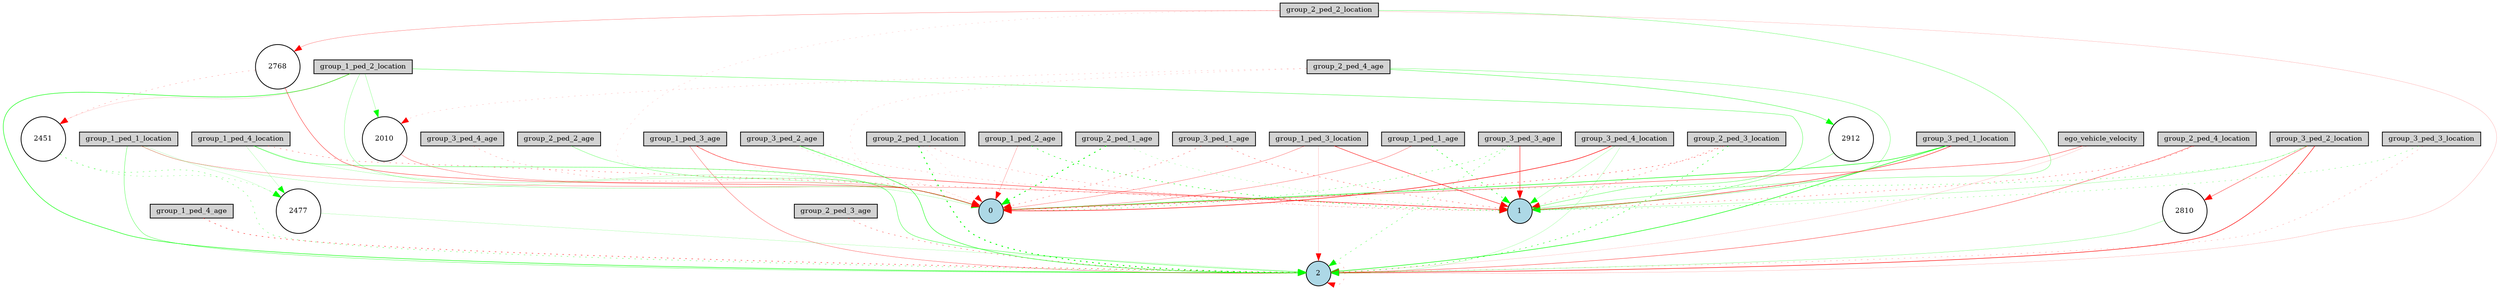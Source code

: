 digraph {
	node [fontsize=9 height=0.2 shape=circle width=0.2]
	group_1_ped_1_location [fillcolor=lightgray shape=box style=filled]
	group_1_ped_1_age [fillcolor=lightgray shape=box style=filled]
	group_1_ped_2_location [fillcolor=lightgray shape=box style=filled]
	group_1_ped_2_age [fillcolor=lightgray shape=box style=filled]
	group_1_ped_3_location [fillcolor=lightgray shape=box style=filled]
	group_1_ped_3_age [fillcolor=lightgray shape=box style=filled]
	group_1_ped_4_location [fillcolor=lightgray shape=box style=filled]
	group_1_ped_4_age [fillcolor=lightgray shape=box style=filled]
	group_2_ped_1_location [fillcolor=lightgray shape=box style=filled]
	group_2_ped_1_age [fillcolor=lightgray shape=box style=filled]
	group_2_ped_2_location [fillcolor=lightgray shape=box style=filled]
	group_2_ped_2_age [fillcolor=lightgray shape=box style=filled]
	group_2_ped_3_location [fillcolor=lightgray shape=box style=filled]
	group_2_ped_3_age [fillcolor=lightgray shape=box style=filled]
	group_2_ped_4_location [fillcolor=lightgray shape=box style=filled]
	group_2_ped_4_age [fillcolor=lightgray shape=box style=filled]
	group_3_ped_1_location [fillcolor=lightgray shape=box style=filled]
	group_3_ped_1_age [fillcolor=lightgray shape=box style=filled]
	group_3_ped_2_location [fillcolor=lightgray shape=box style=filled]
	group_3_ped_2_age [fillcolor=lightgray shape=box style=filled]
	group_3_ped_3_location [fillcolor=lightgray shape=box style=filled]
	group_3_ped_3_age [fillcolor=lightgray shape=box style=filled]
	group_3_ped_4_location [fillcolor=lightgray shape=box style=filled]
	group_3_ped_4_age [fillcolor=lightgray shape=box style=filled]
	ego_vehicle_velocity [fillcolor=lightgray shape=box style=filled]
	0 [fillcolor=lightblue style=filled]
	1 [fillcolor=lightblue style=filled]
	2 [fillcolor=lightblue style=filled]
	2912 [fillcolor=white style=filled]
	2810 [fillcolor=white style=filled]
	2477 [fillcolor=white style=filled]
	2768 [fillcolor=white style=filled]
	2451 [fillcolor=white style=filled]
	2010 [fillcolor=white style=filled]
	group_1_ped_1_location -> 0 [color=green penwidth=0.1728236037607519 style=solid]
	group_1_ped_1_location -> 1 [color=red penwidth=0.2574640327270076 style=solid]
	group_1_ped_1_location -> 2 [color=green penwidth=0.34517979942001475 style=solid]
	group_1_ped_1_age -> 0 [color=red penwidth=0.2826660365781506 style=solid]
	group_1_ped_1_age -> 1 [color=green penwidth=0.6712806527527251 style=dotted]
	group_1_ped_2_location -> 0 [color=green penwidth=0.23640612591740515 style=solid]
	group_1_ped_2_location -> 1 [color=green penwidth=0.35430221780949156 style=solid]
	group_1_ped_2_age -> 0 [color=red penwidth=0.2169832993426281 style=solid]
	group_1_ped_2_age -> 1 [color=green penwidth=0.6050692535715981 style=dotted]
	group_1_ped_3_location -> 0 [color=red penwidth=0.27745347885338745 style=solid]
	group_1_ped_3_location -> 1 [color=red penwidth=0.5357209887350712 style=solid]
	group_1_ped_3_location -> 2 [color=red penwidth=0.1315562195296174 style=solid]
	group_1_ped_3_age -> 0 [color=red penwidth=0.11511245775387981 style=dotted]
	group_1_ped_3_age -> 1 [color=red penwidth=0.4757757824194645 style=solid]
	group_1_ped_3_age -> 2 [color=red penwidth=0.31257130391579807 style=solid]
	group_1_ped_4_location -> 0 [color=green penwidth=0.18663958132790068 style=solid]
	group_1_ped_4_location -> 1 [color=red penwidth=0.3355330604702038 style=dotted]
	group_1_ped_4_location -> 2 [color=green penwidth=0.4058659723453606 style=solid]
	group_1_ped_4_age -> 2 [color=red penwidth=0.5147413146693622 style=dotted]
	group_2_ped_1_location -> 0 [color=red penwidth=0.10314002385591248 style=dotted]
	group_2_ped_1_location -> 1 [color=red penwidth=0.23365923587115917 style=dotted]
	group_2_ped_1_location -> 2 [color=green penwidth=1.1756110036500569 style=dotted]
	group_2_ped_1_age -> 0 [color=green penwidth=1.097212420155363 style=dotted]
	group_2_ped_1_age -> 1 [color=green penwidth=0.20367096428988518 style=dotted]
	group_2_ped_2_location -> 0 [color=red penwidth=0.10695886238426439 style=dotted]
	group_2_ped_2_location -> 1 [color=green penwidth=0.2917601818531369 style=solid]
	group_2_ped_2_location -> 2 [color=red penwidth=0.13541352525831862 style=solid]
	group_2_ped_2_age -> 0 [color=green penwidth=0.2842702801247424 style=solid]
	group_2_ped_3_location -> 0 [color=red penwidth=0.43958626810406465 style=dotted]
	group_2_ped_3_location -> 1 [color=red penwidth=0.29398751109554044 style=dotted]
	group_2_ped_3_location -> 2 [color=green penwidth=0.582017305385501 style=dotted]
	group_2_ped_3_age -> 2 [color=red penwidth=0.37149434129534054 style=dotted]
	group_2_ped_4_location -> 1 [color=red penwidth=0.3396909064805861 style=dotted]
	group_2_ped_4_location -> 2 [color=red penwidth=0.40828592483204973 style=solid]
	group_2_ped_4_age -> 0 [color=red penwidth=0.12296641278497698 style=dotted]
	group_2_ped_4_age -> 1 [color=green penwidth=0.2839625163511415 style=solid]
	group_3_ped_1_location -> 0 [color=green penwidth=0.6272808863590421 style=solid]
	group_3_ped_1_location -> 1 [color=red penwidth=0.5553128264667299 style=solid]
	group_3_ped_1_location -> 2 [color=green penwidth=0.6836420464227887 style=solid]
	group_3_ped_1_age -> 0 [color=red penwidth=0.3378175357682832 style=dotted]
	group_3_ped_1_age -> 1 [color=red penwidth=0.37116726769409913 style=dotted]
	group_3_ped_2_location -> 0 [color=green penwidth=0.3431491847655815 style=dotted]
	group_3_ped_2_location -> 1 [color=green penwidth=0.20157308882839625 style=solid]
	group_3_ped_2_location -> 2 [color=red penwidth=0.6553872755156823 style=solid]
	group_3_ped_2_age -> 0 [color=red penwidth=0.11890503068612293 style=dotted]
	group_3_ped_2_age -> 1 [color=red penwidth=0.17143067895432146 style=dotted]
	group_3_ped_2_age -> 2 [color=green penwidth=0.5401673754168766 style=solid]
	group_3_ped_3_location -> 1 [color=green penwidth=0.28252487381396074 style=dotted]
	group_3_ped_3_location -> 2 [color=red penwidth=0.18964110487000252 style=dotted]
	group_3_ped_3_age -> 0 [color=green penwidth=0.3682821158531103 style=dotted]
	group_3_ped_3_age -> 1 [color=red penwidth=0.5441698068370777 style=solid]
	group_3_ped_3_age -> 2 [color=green penwidth=0.38577153245565965 style=dotted]
	group_3_ped_4_location -> 0 [color=red penwidth=0.6798959322247781 style=solid]
	group_3_ped_4_location -> 1 [color=green penwidth=0.17441518040577808 style=solid]
	group_3_ped_4_location -> 2 [color=green penwidth=0.16562630438925816 style=solid]
	group_3_ped_4_age -> 0 [color=red penwidth=0.21514935773156588 style=dotted]
	ego_vehicle_velocity -> 0 [color=red penwidth=0.39901882858033844 style=solid]
	ego_vehicle_velocity -> 2 [color=red penwidth=0.11454357581184296 style=solid]
	2 -> 2 [color=red penwidth=0.24933286042655856 style=dotted]
	group_1_ped_2_location -> 2 [color=green penwidth=0.6248882832184139 style=solid]
	group_1_ped_2_location -> 2010 [color=green penwidth=0.22846330618048966 style=solid]
	2010 -> 0 [color=red penwidth=0.28735953487232746 style=solid]
	group_2_ped_4_age -> 2010 [color=red penwidth=0.1390304928676492 style=dotted]
	group_1_ped_2_location -> 2451 [color=red penwidth=0.10500286845441094 style=solid]
	2451 -> 2 [color=green penwidth=0.3373084211182478 style=dotted]
	2451 -> 2477 [color=green penwidth=0.24246926747658418 style=dotted]
	2477 -> 2 [color=green penwidth=0.15264217102908467 style=solid]
	group_1_ped_4_location -> 2477 [color=green penwidth=0.14802504310574532 style=solid]
	group_2_ped_2_location -> 2768 [color=red penwidth=0.25436565064041416 style=solid]
	2768 -> 0 [color=red penwidth=0.43718851025220296 style=solid]
	group_3_ped_2_location -> 2810 [color=red penwidth=0.40422147092382354 style=solid]
	2810 -> 2 [color=green penwidth=0.23449672686460318 style=solid]
	group_2_ped_4_age -> 2912 [color=green penwidth=0.4055897710981038 style=solid]
	2912 -> 1 [color=green penwidth=0.3147383596373955 style=solid]
	2768 -> 2451 [color=red penwidth=0.2050801698817867 style=dotted]
	group_1_ped_1_location -> 2477 [color=green penwidth=0.12104263557562323 style=solid]
}
